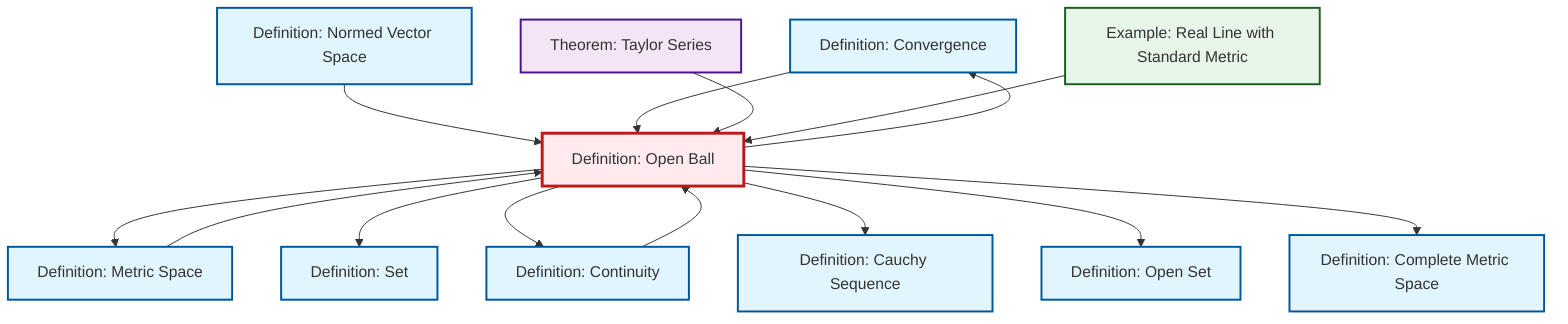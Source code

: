 graph TD
    classDef definition fill:#e1f5fe,stroke:#01579b,stroke-width:2px
    classDef theorem fill:#f3e5f5,stroke:#4a148c,stroke-width:2px
    classDef axiom fill:#fff3e0,stroke:#e65100,stroke-width:2px
    classDef example fill:#e8f5e9,stroke:#1b5e20,stroke-width:2px
    classDef current fill:#ffebee,stroke:#b71c1c,stroke-width:3px
    def-convergence["Definition: Convergence"]:::definition
    thm-taylor-series["Theorem: Taylor Series"]:::theorem
    def-set["Definition: Set"]:::definition
    ex-real-line-metric["Example: Real Line with Standard Metric"]:::example
    def-open-set["Definition: Open Set"]:::definition
    def-metric-space["Definition: Metric Space"]:::definition
    def-normed-vector-space["Definition: Normed Vector Space"]:::definition
    def-continuity["Definition: Continuity"]:::definition
    def-open-ball["Definition: Open Ball"]:::definition
    def-complete-metric-space["Definition: Complete Metric Space"]:::definition
    def-cauchy-sequence["Definition: Cauchy Sequence"]:::definition
    def-open-ball --> def-metric-space
    def-normed-vector-space --> def-open-ball
    def-convergence --> def-open-ball
    def-continuity --> def-open-ball
    def-open-ball --> def-set
    thm-taylor-series --> def-open-ball
    def-metric-space --> def-open-ball
    def-open-ball --> def-continuity
    def-open-ball --> def-convergence
    def-open-ball --> def-cauchy-sequence
    def-open-ball --> def-open-set
    ex-real-line-metric --> def-open-ball
    def-open-ball --> def-complete-metric-space
    class def-open-ball current